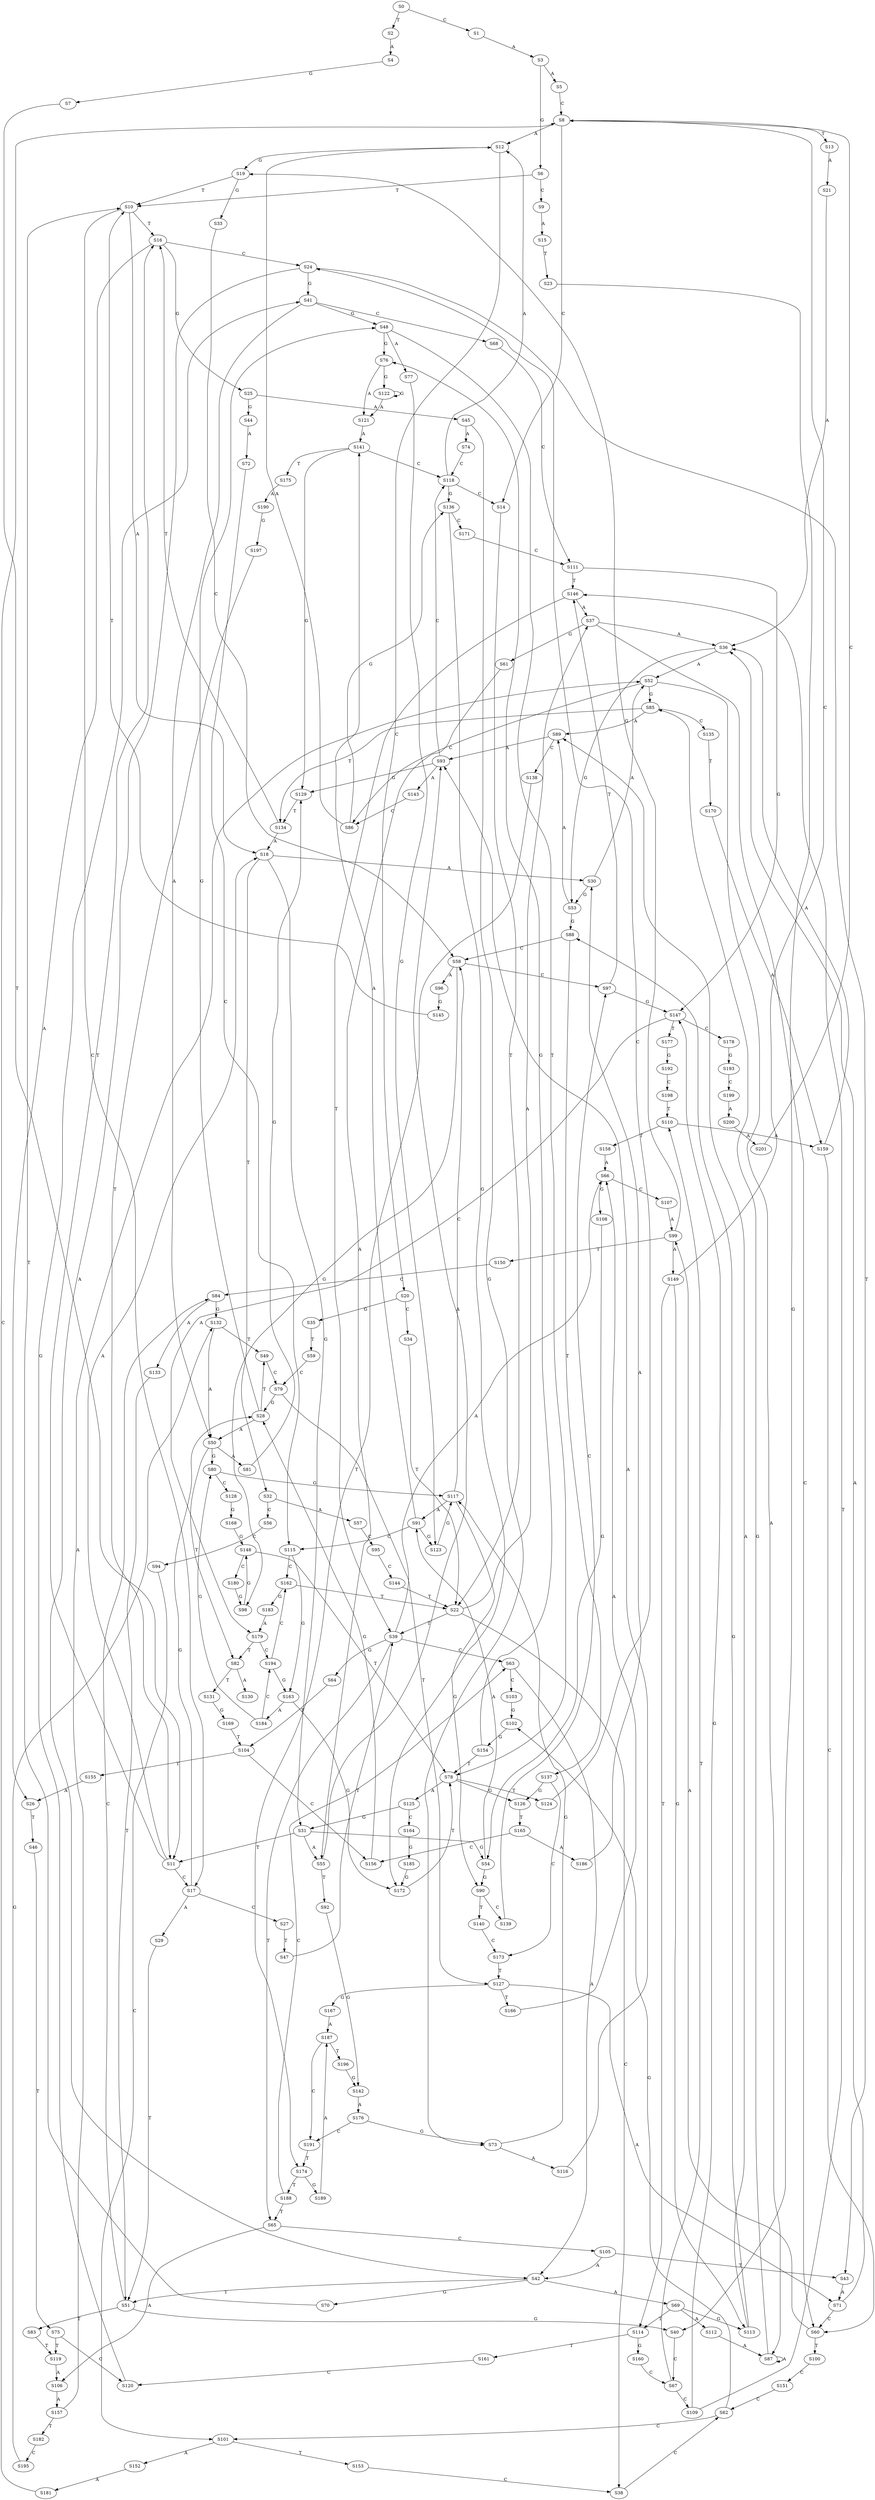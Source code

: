 strict digraph  {
	S0 -> S1 [ label = C ];
	S0 -> S2 [ label = T ];
	S1 -> S3 [ label = A ];
	S2 -> S4 [ label = A ];
	S3 -> S5 [ label = A ];
	S3 -> S6 [ label = G ];
	S4 -> S7 [ label = G ];
	S5 -> S8 [ label = C ];
	S6 -> S9 [ label = C ];
	S6 -> S10 [ label = T ];
	S7 -> S11 [ label = T ];
	S8 -> S12 [ label = A ];
	S8 -> S13 [ label = T ];
	S8 -> S14 [ label = C ];
	S9 -> S15 [ label = A ];
	S10 -> S16 [ label = T ];
	S10 -> S17 [ label = C ];
	S10 -> S18 [ label = A ];
	S11 -> S16 [ label = T ];
	S11 -> S18 [ label = A ];
	S11 -> S17 [ label = C ];
	S12 -> S19 [ label = G ];
	S12 -> S20 [ label = C ];
	S13 -> S21 [ label = A ];
	S14 -> S22 [ label = T ];
	S15 -> S23 [ label = T ];
	S16 -> S24 [ label = C ];
	S16 -> S25 [ label = G ];
	S16 -> S26 [ label = A ];
	S17 -> S27 [ label = C ];
	S17 -> S28 [ label = G ];
	S17 -> S29 [ label = A ];
	S18 -> S30 [ label = A ];
	S18 -> S31 [ label = G ];
	S18 -> S32 [ label = T ];
	S19 -> S10 [ label = T ];
	S19 -> S33 [ label = G ];
	S20 -> S34 [ label = C ];
	S20 -> S35 [ label = G ];
	S21 -> S36 [ label = A ];
	S22 -> S37 [ label = A ];
	S22 -> S38 [ label = C ];
	S22 -> S39 [ label = T ];
	S23 -> S40 [ label = G ];
	S24 -> S41 [ label = G ];
	S24 -> S42 [ label = A ];
	S24 -> S43 [ label = T ];
	S25 -> S44 [ label = G ];
	S25 -> S45 [ label = A ];
	S26 -> S46 [ label = T ];
	S27 -> S47 [ label = T ];
	S28 -> S48 [ label = G ];
	S28 -> S49 [ label = T ];
	S28 -> S50 [ label = A ];
	S29 -> S51 [ label = T ];
	S30 -> S52 [ label = A ];
	S30 -> S53 [ label = G ];
	S31 -> S11 [ label = T ];
	S31 -> S54 [ label = G ];
	S31 -> S55 [ label = A ];
	S32 -> S56 [ label = C ];
	S32 -> S57 [ label = A ];
	S33 -> S58 [ label = C ];
	S34 -> S22 [ label = T ];
	S35 -> S59 [ label = T ];
	S36 -> S52 [ label = A ];
	S36 -> S53 [ label = G ];
	S37 -> S36 [ label = A ];
	S37 -> S60 [ label = C ];
	S37 -> S61 [ label = G ];
	S38 -> S62 [ label = C ];
	S39 -> S63 [ label = C ];
	S39 -> S64 [ label = G ];
	S39 -> S65 [ label = T ];
	S39 -> S66 [ label = A ];
	S40 -> S67 [ label = C ];
	S41 -> S50 [ label = A ];
	S41 -> S48 [ label = G ];
	S41 -> S68 [ label = C ];
	S42 -> S69 [ label = A ];
	S42 -> S70 [ label = G ];
	S42 -> S51 [ label = T ];
	S43 -> S71 [ label = A ];
	S44 -> S72 [ label = A ];
	S45 -> S73 [ label = G ];
	S45 -> S74 [ label = A ];
	S46 -> S75 [ label = T ];
	S47 -> S39 [ label = T ];
	S48 -> S76 [ label = G ];
	S48 -> S77 [ label = A ];
	S48 -> S78 [ label = T ];
	S49 -> S79 [ label = C ];
	S50 -> S80 [ label = G ];
	S50 -> S81 [ label = A ];
	S50 -> S82 [ label = T ];
	S51 -> S83 [ label = T ];
	S51 -> S84 [ label = C ];
	S51 -> S40 [ label = G ];
	S52 -> S85 [ label = G ];
	S52 -> S86 [ label = C ];
	S52 -> S87 [ label = A ];
	S53 -> S88 [ label = G ];
	S53 -> S89 [ label = A ];
	S54 -> S90 [ label = G ];
	S54 -> S91 [ label = A ];
	S55 -> S92 [ label = T ];
	S55 -> S93 [ label = A ];
	S56 -> S94 [ label = C ];
	S57 -> S95 [ label = C ];
	S58 -> S96 [ label = A ];
	S58 -> S97 [ label = C ];
	S58 -> S98 [ label = G ];
	S59 -> S79 [ label = C ];
	S60 -> S99 [ label = A ];
	S60 -> S100 [ label = T ];
	S61 -> S55 [ label = A ];
	S62 -> S101 [ label = C ];
	S62 -> S102 [ label = G ];
	S63 -> S42 [ label = A ];
	S63 -> S103 [ label = C ];
	S64 -> S104 [ label = T ];
	S65 -> S105 [ label = C ];
	S65 -> S106 [ label = A ];
	S66 -> S107 [ label = C ];
	S66 -> S108 [ label = G ];
	S67 -> S109 [ label = C ];
	S67 -> S110 [ label = T ];
	S68 -> S111 [ label = C ];
	S69 -> S112 [ label = A ];
	S69 -> S113 [ label = G ];
	S69 -> S114 [ label = T ];
	S70 -> S10 [ label = T ];
	S71 -> S60 [ label = C ];
	S71 -> S36 [ label = A ];
	S72 -> S115 [ label = C ];
	S73 -> S116 [ label = A ];
	S73 -> S117 [ label = G ];
	S74 -> S118 [ label = C ];
	S75 -> S119 [ label = T ];
	S75 -> S120 [ label = C ];
	S76 -> S121 [ label = A ];
	S76 -> S122 [ label = G ];
	S77 -> S123 [ label = G ];
	S78 -> S124 [ label = T ];
	S78 -> S125 [ label = A ];
	S78 -> S126 [ label = G ];
	S79 -> S28 [ label = G ];
	S79 -> S127 [ label = T ];
	S80 -> S117 [ label = G ];
	S80 -> S128 [ label = C ];
	S81 -> S129 [ label = G ];
	S82 -> S130 [ label = A ];
	S82 -> S131 [ label = T ];
	S83 -> S119 [ label = T ];
	S84 -> S132 [ label = G ];
	S84 -> S133 [ label = A ];
	S85 -> S89 [ label = A ];
	S85 -> S134 [ label = T ];
	S85 -> S135 [ label = C ];
	S86 -> S136 [ label = G ];
	S86 -> S12 [ label = A ];
	S87 -> S85 [ label = G ];
	S87 -> S87 [ label = A ];
	S88 -> S137 [ label = T ];
	S88 -> S58 [ label = C ];
	S89 -> S93 [ label = A ];
	S89 -> S138 [ label = C ];
	S90 -> S139 [ label = C ];
	S90 -> S140 [ label = T ];
	S91 -> S115 [ label = C ];
	S91 -> S141 [ label = A ];
	S91 -> S123 [ label = G ];
	S92 -> S142 [ label = G ];
	S93 -> S129 [ label = G ];
	S93 -> S143 [ label = A ];
	S93 -> S118 [ label = C ];
	S94 -> S101 [ label = C ];
	S95 -> S144 [ label = C ];
	S96 -> S145 [ label = G ];
	S97 -> S146 [ label = T ];
	S97 -> S147 [ label = G ];
	S98 -> S148 [ label = G ];
	S99 -> S149 [ label = A ];
	S99 -> S150 [ label = T ];
	S99 -> S19 [ label = G ];
	S100 -> S151 [ label = C ];
	S101 -> S152 [ label = A ];
	S101 -> S153 [ label = T ];
	S102 -> S154 [ label = G ];
	S103 -> S102 [ label = G ];
	S104 -> S155 [ label = T ];
	S104 -> S156 [ label = C ];
	S105 -> S43 [ label = T ];
	S105 -> S42 [ label = A ];
	S106 -> S157 [ label = A ];
	S107 -> S99 [ label = A ];
	S108 -> S54 [ label = G ];
	S109 -> S146 [ label = T ];
	S109 -> S147 [ label = G ];
	S110 -> S158 [ label = T ];
	S110 -> S159 [ label = A ];
	S111 -> S146 [ label = T ];
	S111 -> S147 [ label = G ];
	S112 -> S87 [ label = A ];
	S113 -> S89 [ label = A ];
	S113 -> S88 [ label = G ];
	S114 -> S160 [ label = G ];
	S114 -> S161 [ label = T ];
	S115 -> S162 [ label = C ];
	S115 -> S163 [ label = G ];
	S116 -> S93 [ label = A ];
	S117 -> S91 [ label = A ];
	S117 -> S58 [ label = C ];
	S117 -> S90 [ label = G ];
	S118 -> S136 [ label = G ];
	S118 -> S14 [ label = C ];
	S118 -> S12 [ label = A ];
	S119 -> S106 [ label = A ];
	S120 -> S41 [ label = G ];
	S121 -> S141 [ label = A ];
	S122 -> S121 [ label = A ];
	S122 -> S122 [ label = G ];
	S123 -> S117 [ label = G ];
	S124 -> S24 [ label = C ];
	S125 -> S164 [ label = C ];
	S125 -> S31 [ label = G ];
	S126 -> S165 [ label = T ];
	S127 -> S166 [ label = T ];
	S127 -> S167 [ label = G ];
	S127 -> S71 [ label = A ];
	S128 -> S168 [ label = G ];
	S129 -> S134 [ label = T ];
	S131 -> S169 [ label = G ];
	S132 -> S50 [ label = A ];
	S132 -> S49 [ label = T ];
	S133 -> S51 [ label = T ];
	S134 -> S16 [ label = T ];
	S134 -> S18 [ label = A ];
	S135 -> S170 [ label = T ];
	S136 -> S171 [ label = C ];
	S136 -> S172 [ label = G ];
	S137 -> S126 [ label = G ];
	S137 -> S173 [ label = C ];
	S138 -> S174 [ label = T ];
	S139 -> S97 [ label = C ];
	S140 -> S173 [ label = C ];
	S141 -> S118 [ label = C ];
	S141 -> S175 [ label = T ];
	S141 -> S129 [ label = G ];
	S142 -> S176 [ label = A ];
	S143 -> S86 [ label = C ];
	S144 -> S22 [ label = T ];
	S145 -> S10 [ label = T ];
	S146 -> S37 [ label = A ];
	S146 -> S39 [ label = T ];
	S147 -> S177 [ label = T ];
	S147 -> S178 [ label = C ];
	S147 -> S179 [ label = A ];
	S148 -> S78 [ label = T ];
	S148 -> S180 [ label = C ];
	S149 -> S114 [ label = T ];
	S149 -> S113 [ label = G ];
	S149 -> S8 [ label = C ];
	S150 -> S84 [ label = C ];
	S151 -> S62 [ label = C ];
	S152 -> S181 [ label = A ];
	S153 -> S38 [ label = C ];
	S154 -> S76 [ label = G ];
	S154 -> S78 [ label = T ];
	S155 -> S26 [ label = A ];
	S156 -> S28 [ label = G ];
	S157 -> S182 [ label = T ];
	S157 -> S52 [ label = A ];
	S158 -> S66 [ label = A ];
	S159 -> S36 [ label = A ];
	S159 -> S60 [ label = C ];
	S160 -> S67 [ label = C ];
	S161 -> S120 [ label = C ];
	S162 -> S22 [ label = T ];
	S162 -> S183 [ label = G ];
	S163 -> S172 [ label = G ];
	S163 -> S184 [ label = A ];
	S164 -> S185 [ label = G ];
	S165 -> S186 [ label = A ];
	S165 -> S156 [ label = C ];
	S166 -> S66 [ label = A ];
	S167 -> S187 [ label = A ];
	S168 -> S148 [ label = G ];
	S169 -> S104 [ label = T ];
	S170 -> S159 [ label = A ];
	S171 -> S111 [ label = C ];
	S172 -> S78 [ label = T ];
	S173 -> S127 [ label = T ];
	S174 -> S188 [ label = T ];
	S174 -> S189 [ label = G ];
	S175 -> S190 [ label = A ];
	S176 -> S73 [ label = G ];
	S176 -> S191 [ label = C ];
	S177 -> S192 [ label = G ];
	S178 -> S193 [ label = G ];
	S179 -> S194 [ label = C ];
	S179 -> S82 [ label = T ];
	S180 -> S98 [ label = G ];
	S181 -> S8 [ label = C ];
	S182 -> S195 [ label = C ];
	S183 -> S179 [ label = A ];
	S184 -> S194 [ label = C ];
	S184 -> S80 [ label = G ];
	S185 -> S172 [ label = G ];
	S186 -> S30 [ label = A ];
	S187 -> S191 [ label = C ];
	S187 -> S196 [ label = T ];
	S188 -> S63 [ label = C ];
	S188 -> S65 [ label = T ];
	S189 -> S187 [ label = A ];
	S190 -> S197 [ label = G ];
	S191 -> S174 [ label = T ];
	S192 -> S198 [ label = C ];
	S193 -> S199 [ label = C ];
	S194 -> S163 [ label = G ];
	S194 -> S162 [ label = C ];
	S195 -> S132 [ label = G ];
	S196 -> S142 [ label = G ];
	S197 -> S11 [ label = T ];
	S198 -> S110 [ label = T ];
	S199 -> S200 [ label = A ];
	S200 -> S201 [ label = A ];
	S201 -> S8 [ label = C ];
}
